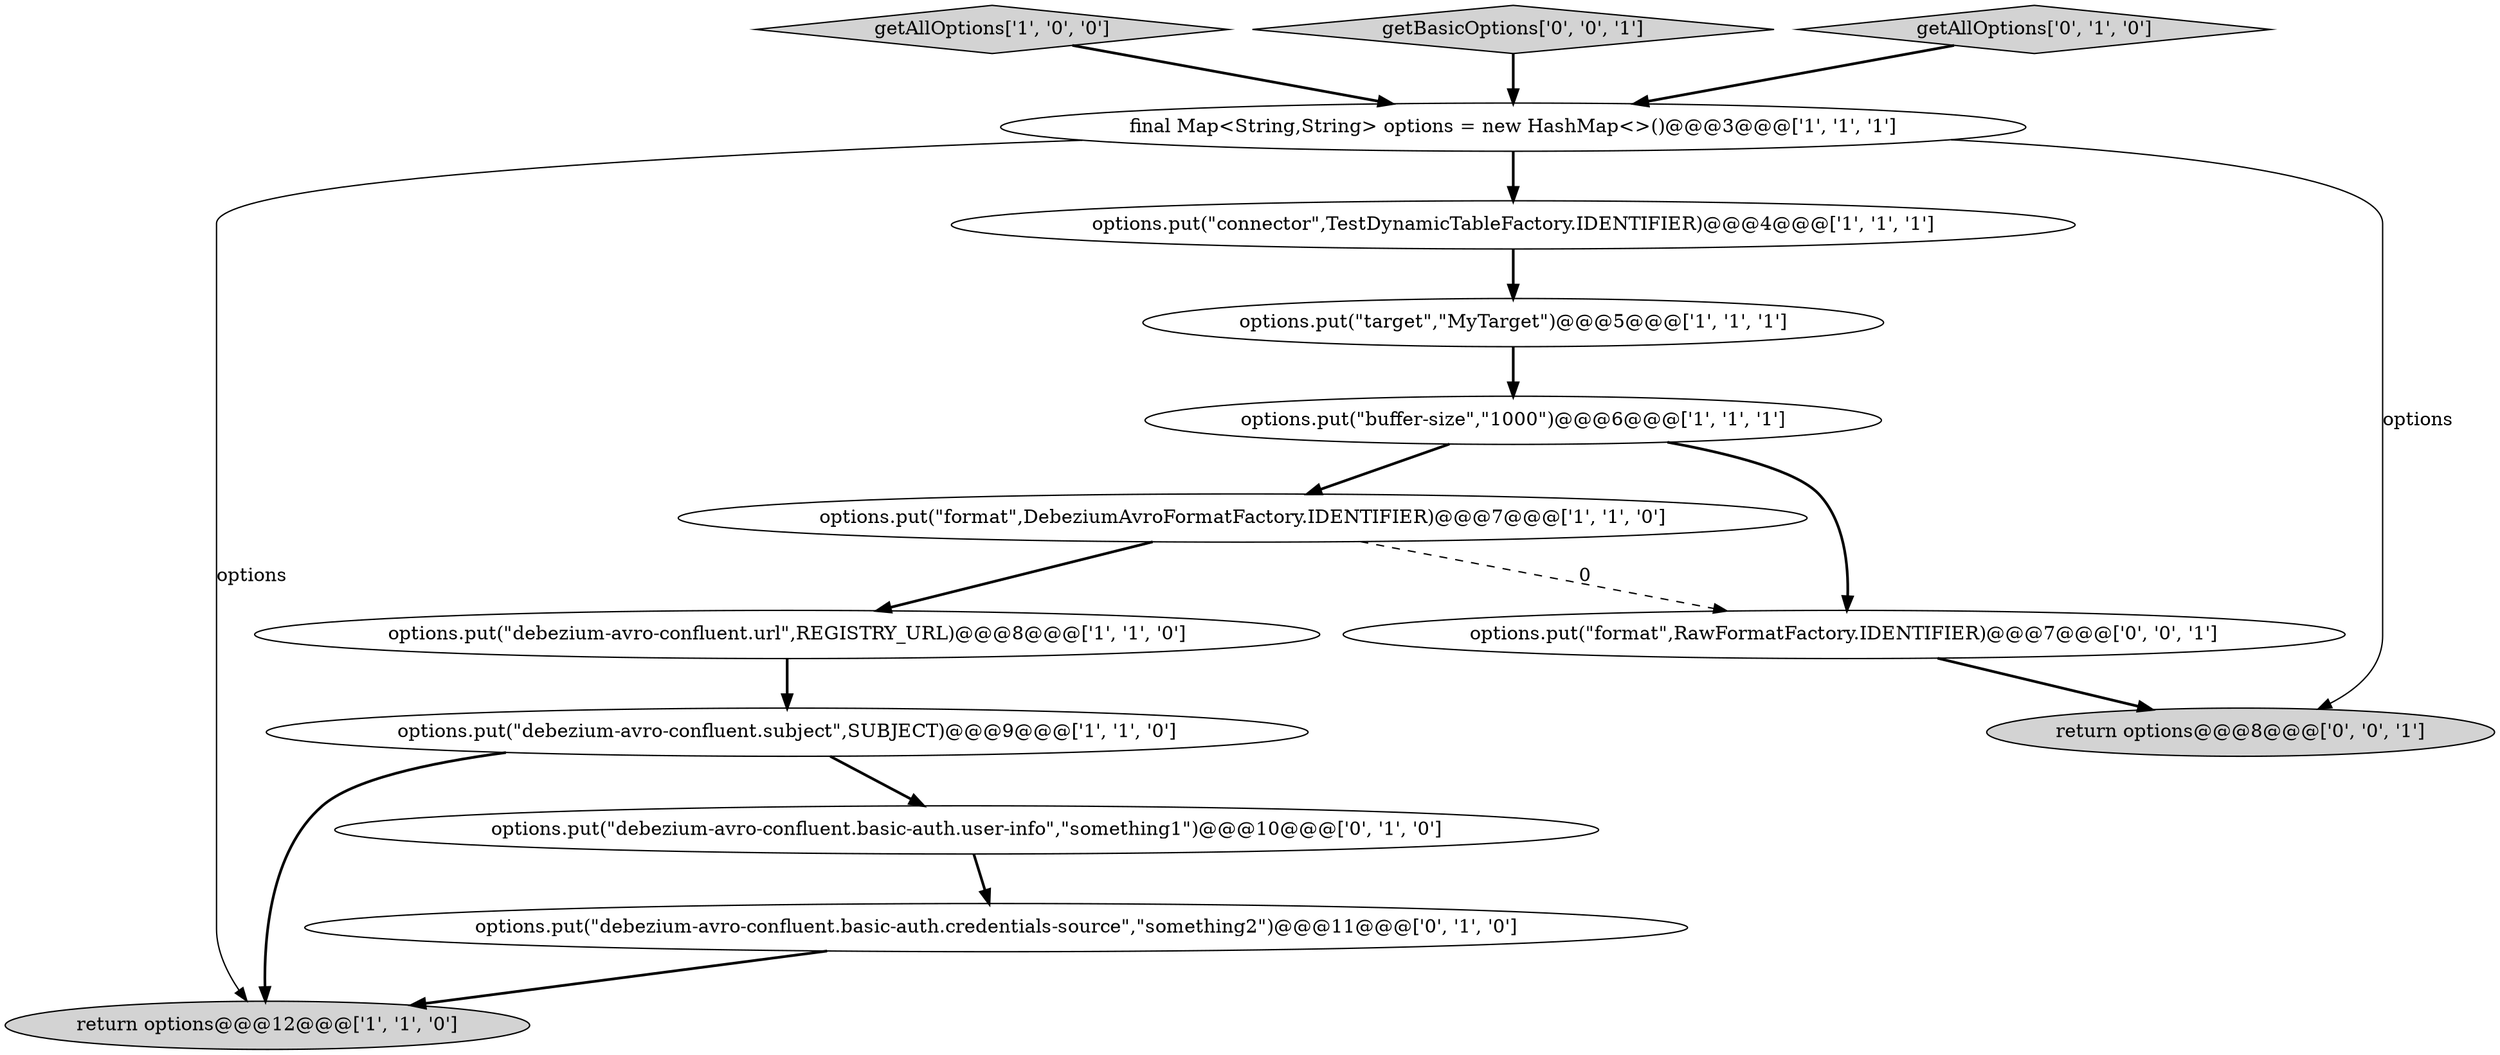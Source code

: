 digraph {
5 [style = filled, label = "options.put(\"connector\",TestDynamicTableFactory.IDENTIFIER)@@@4@@@['1', '1', '1']", fillcolor = white, shape = ellipse image = "AAA0AAABBB1BBB"];
11 [style = filled, label = "options.put(\"debezium-avro-confluent.basic-auth.credentials-source\",\"something2\")@@@11@@@['0', '1', '0']", fillcolor = white, shape = ellipse image = "AAA1AAABBB2BBB"];
3 [style = filled, label = "getAllOptions['1', '0', '0']", fillcolor = lightgray, shape = diamond image = "AAA0AAABBB1BBB"];
10 [style = filled, label = "options.put(\"debezium-avro-confluent.basic-auth.user-info\",\"something1\")@@@10@@@['0', '1', '0']", fillcolor = white, shape = ellipse image = "AAA1AAABBB2BBB"];
0 [style = filled, label = "final Map<String,String> options = new HashMap<>()@@@3@@@['1', '1', '1']", fillcolor = white, shape = ellipse image = "AAA0AAABBB1BBB"];
8 [style = filled, label = "return options@@@12@@@['1', '1', '0']", fillcolor = lightgray, shape = ellipse image = "AAA0AAABBB1BBB"];
14 [style = filled, label = "getBasicOptions['0', '0', '1']", fillcolor = lightgray, shape = diamond image = "AAA0AAABBB3BBB"];
2 [style = filled, label = "options.put(\"format\",DebeziumAvroFormatFactory.IDENTIFIER)@@@7@@@['1', '1', '0']", fillcolor = white, shape = ellipse image = "AAA0AAABBB1BBB"];
6 [style = filled, label = "options.put(\"target\",\"MyTarget\")@@@5@@@['1', '1', '1']", fillcolor = white, shape = ellipse image = "AAA0AAABBB1BBB"];
7 [style = filled, label = "options.put(\"debezium-avro-confluent.subject\",SUBJECT)@@@9@@@['1', '1', '0']", fillcolor = white, shape = ellipse image = "AAA0AAABBB1BBB"];
12 [style = filled, label = "return options@@@8@@@['0', '0', '1']", fillcolor = lightgray, shape = ellipse image = "AAA0AAABBB3BBB"];
4 [style = filled, label = "options.put(\"debezium-avro-confluent.url\",REGISTRY_URL)@@@8@@@['1', '1', '0']", fillcolor = white, shape = ellipse image = "AAA0AAABBB1BBB"];
13 [style = filled, label = "options.put(\"format\",RawFormatFactory.IDENTIFIER)@@@7@@@['0', '0', '1']", fillcolor = white, shape = ellipse image = "AAA0AAABBB3BBB"];
9 [style = filled, label = "getAllOptions['0', '1', '0']", fillcolor = lightgray, shape = diamond image = "AAA0AAABBB2BBB"];
1 [style = filled, label = "options.put(\"buffer-size\",\"1000\")@@@6@@@['1', '1', '1']", fillcolor = white, shape = ellipse image = "AAA0AAABBB1BBB"];
13->12 [style = bold, label=""];
0->5 [style = bold, label=""];
7->8 [style = bold, label=""];
4->7 [style = bold, label=""];
2->4 [style = bold, label=""];
10->11 [style = bold, label=""];
11->8 [style = bold, label=""];
9->0 [style = bold, label=""];
3->0 [style = bold, label=""];
6->1 [style = bold, label=""];
14->0 [style = bold, label=""];
1->2 [style = bold, label=""];
0->12 [style = solid, label="options"];
7->10 [style = bold, label=""];
5->6 [style = bold, label=""];
2->13 [style = dashed, label="0"];
1->13 [style = bold, label=""];
0->8 [style = solid, label="options"];
}
